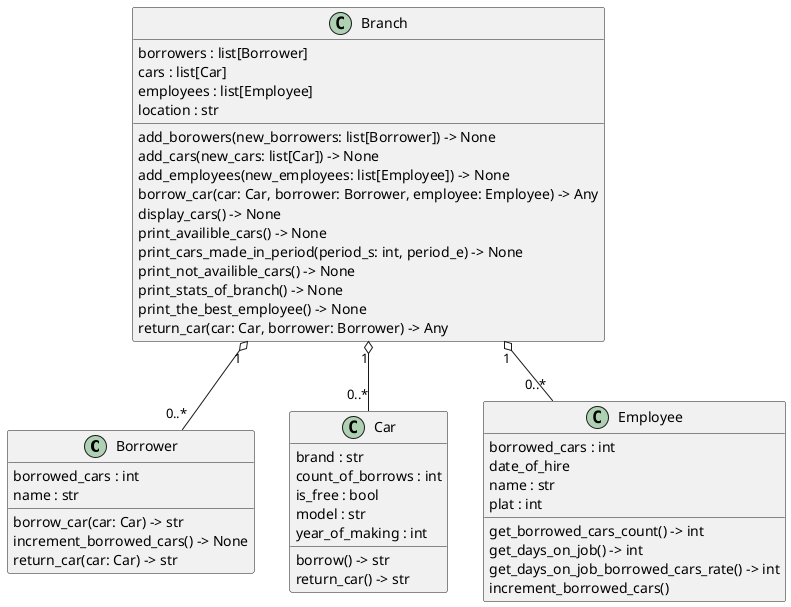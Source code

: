 @startuml classes_projekt
set namespaceSeparator none
class "Borrower" as main.Borrower {
  borrowed_cars : int
  name : str
  borrow_car(car: Car) -> str
  increment_borrowed_cars() -> None
  return_car(car: Car) -> str
}
class "Branch" as main.Branch {
  borrowers : list[Borrower]
  cars : list[Car]
  employees : list[Employee]
  location : str
  add_borowers(new_borrowers: list[Borrower]) -> None
  add_cars(new_cars: list[Car]) -> None
  add_employees(new_employees: list[Employee]) -> None
  borrow_car(car: Car, borrower: Borrower, employee: Employee) -> Any
  display_cars() -> None
  print_availible_cars() -> None
  print_cars_made_in_period(period_s: int, period_e) -> None
  print_not_availible_cars() -> None
  print_stats_of_branch() -> None
  print_the_best_employee() -> None
  return_car(car: Car, borrower: Borrower) -> Any
}
class "Car" as main.Car {
  brand : str
  count_of_borrows : int
  is_free : bool
  model : str
  year_of_making : int
  borrow() -> str
  return_car() -> str
}
class "Employee" as main.Employee {
  borrowed_cars : int
  date_of_hire
  name : str
  plat : int
  get_borrowed_cars_count() -> int
  get_days_on_job() -> int
  get_days_on_job_borrowed_cars_rate() -> int
  increment_borrowed_cars()
}


main.Branch "1"	o--  "0..*" main.Employee
main.Branch "1"	o--  "0..*" main.Borrower
main.Branch "1"	o--  "0..*" main.Car

@enduml

